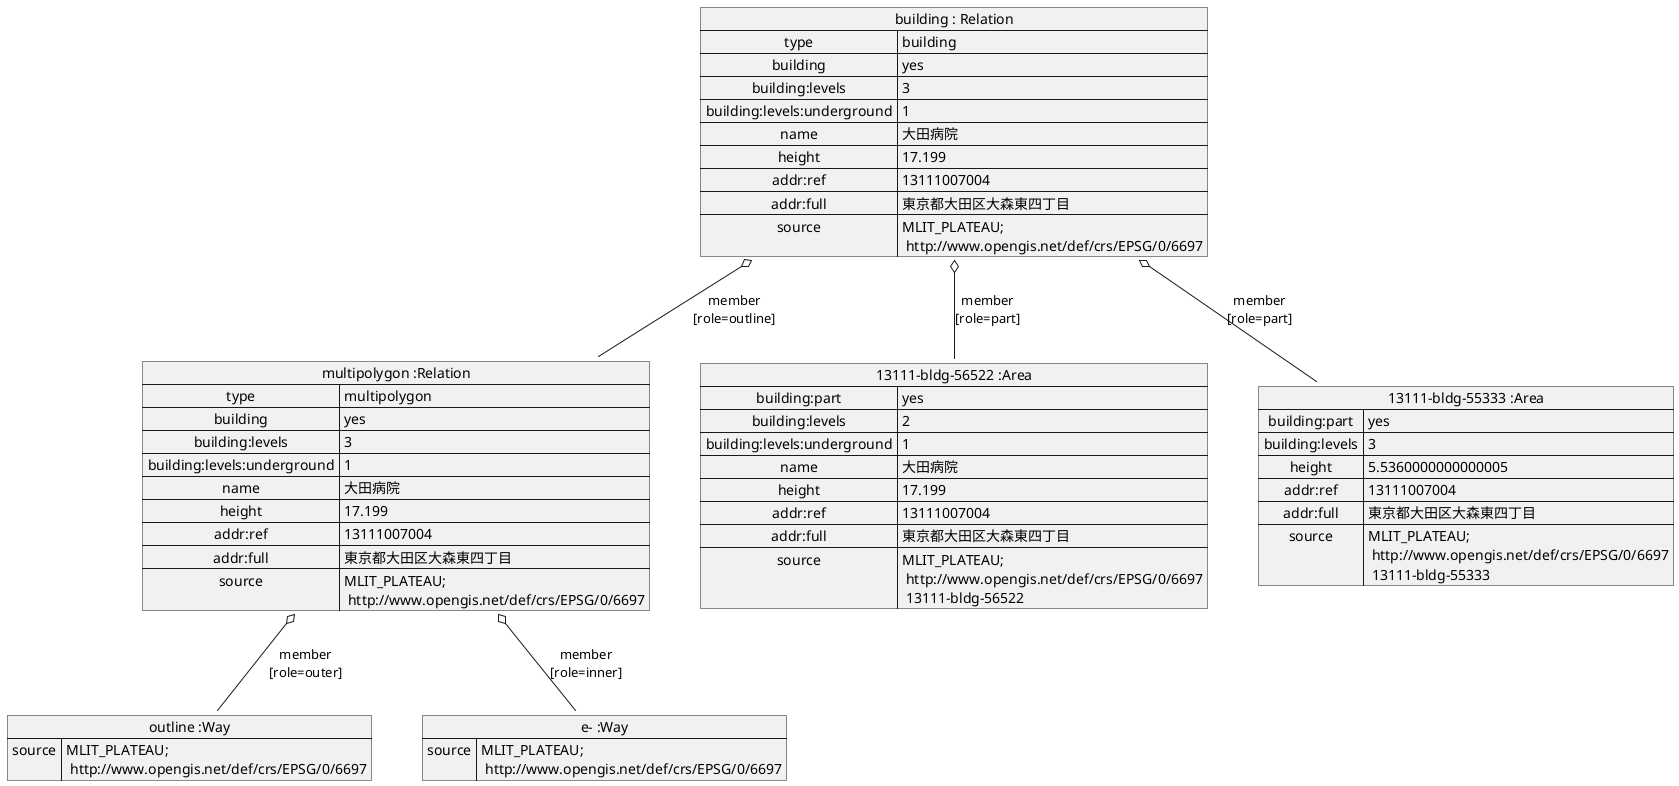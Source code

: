 @startuml
map "building : Relation" as building {
 type => building
 building => yes
 building:levels => 3
 building:levels:underground => 1
 name => 大田病院
 height => 17.199
 addr:ref => 13111007004
 addr:full => 東京都大田区大森東四丁目
 source => MLIT_PLATEAU;\n http://www.opengis.net/def/crs/EPSG/0/6697
}

map "multipolygon :Relation" as multipolygon {
 type => multipolygon
 building => yes
 building:levels => 3
 building:levels:underground => 1
 name => 大田病院
 height => 17.199
 addr:ref => 13111007004
 addr:full => 東京都大田区大森東四丁目
 source => MLIT_PLATEAU;\n http://www.opengis.net/def/crs/EPSG/0/6697
}

map "outline :Way" as outer {
 source => MLIT_PLATEAU;\n http://www.opengis.net/def/crs/EPSG/0/6697
}

map "e- :Way" as e {
 source => MLIT_PLATEAU;\n http://www.opengis.net/def/crs/EPSG/0/6697
}

map "13111-bldg-56522 :Area" as A {
 building:part => yes
 building:levels => 2
 building:levels:underground => 1
 name => 大田病院
 height => 17.199
 addr:ref => 13111007004
 addr:full => 東京都大田区大森東四丁目
 source => MLIT_PLATEAU;\n http://www.opengis.net/def/crs/EPSG/0/6697\n 13111-bldg-56522
}
map "13111-bldg-55333 :Area" as B {
 building:part => yes
 building:levels => 3
 height => 5.5360000000000005
 addr:ref => 13111007004
 addr:full => 東京都大田区大森東四丁目
 source => MLIT_PLATEAU;\n http://www.opengis.net/def/crs/EPSG/0/6697\n 13111-bldg-55333
}

building o-- multipolygon : member\n[role=outline]
building o-- A : member\n[role=part]
building o-- B : member\n[role=part]

multipolygon  o-- outer : member\n[role=outer]
multipolygon  o-- e : member\n[role=inner]
@enduml
